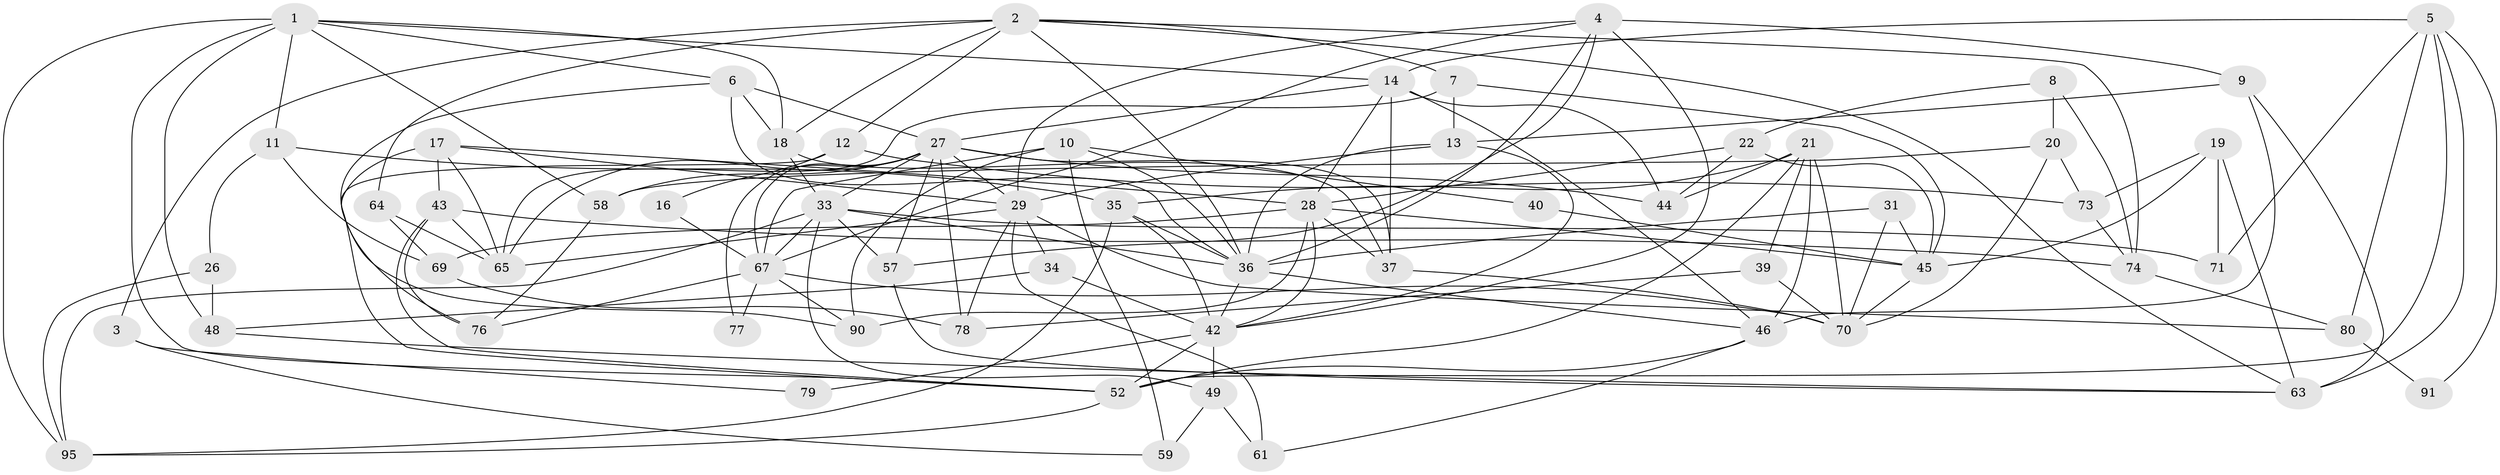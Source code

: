 // original degree distribution, {6: 0.0707070707070707, 7: 0.06060606060606061, 3: 0.3434343434343434, 5: 0.10101010101010101, 4: 0.32323232323232326, 2: 0.08080808080808081, 8: 0.020202020202020204}
// Generated by graph-tools (version 1.1) at 2025/11/02/27/25 16:11:17]
// undirected, 62 vertices, 154 edges
graph export_dot {
graph [start="1"]
  node [color=gray90,style=filled];
  1 [super="+93"];
  2 [super="+55"];
  3;
  4 [super="+54"];
  5 [super="+72"];
  6 [super="+68"];
  7;
  8;
  9 [super="+25"];
  10 [super="+15"];
  11 [super="+24"];
  12 [super="+53"];
  13 [super="+62"];
  14 [super="+47"];
  16;
  17 [super="+87"];
  18 [super="+83"];
  19;
  20 [super="+38"];
  21;
  22 [super="+23"];
  26 [super="+32"];
  27 [super="+56"];
  28 [super="+30"];
  29 [super="+75"];
  31;
  33 [super="+85"];
  34;
  35 [super="+60"];
  36 [super="+41"];
  37 [super="+88"];
  39;
  40;
  42 [super="+81"];
  43;
  44 [super="+96"];
  45 [super="+50"];
  46 [super="+51"];
  48 [super="+92"];
  49;
  52 [super="+86"];
  57;
  58 [super="+98"];
  59;
  61;
  63 [super="+66"];
  64;
  65 [super="+84"];
  67 [super="+94"];
  69;
  70 [super="+82"];
  71;
  73 [super="+99"];
  74 [super="+89"];
  76 [super="+97"];
  77;
  78;
  79;
  80;
  90;
  91;
  95;
  1 -- 95;
  1 -- 48;
  1 -- 58;
  1 -- 18;
  1 -- 52;
  1 -- 6;
  1 -- 14;
  1 -- 11;
  2 -- 7;
  2 -- 3;
  2 -- 64;
  2 -- 74;
  2 -- 12;
  2 -- 18;
  2 -- 36;
  2 -- 63;
  3 -- 59;
  3 -- 79;
  4 -- 29;
  4 -- 57;
  4 -- 67;
  4 -- 42;
  4 -- 9;
  4 -- 36;
  5 -- 71;
  5 -- 80;
  5 -- 52;
  5 -- 91;
  5 -- 14;
  5 -- 63 [weight=2];
  6 -- 90;
  6 -- 27;
  6 -- 18;
  6 -- 36;
  7 -- 13;
  7 -- 65;
  7 -- 45;
  8 -- 22;
  8 -- 20;
  8 -- 74;
  9 -- 13;
  9 -- 46;
  9 -- 63;
  10 -- 40;
  10 -- 67;
  10 -- 59;
  10 -- 90;
  10 -- 36;
  11 -- 26;
  11 -- 69;
  11 -- 35;
  12 -- 52;
  12 -- 16;
  12 -- 73;
  13 -- 42;
  13 -- 29;
  13 -- 36;
  14 -- 28;
  14 -- 44;
  14 -- 27;
  14 -- 46;
  14 -- 37;
  16 -- 67;
  17 -- 43;
  17 -- 29;
  17 -- 65;
  17 -- 76;
  17 -- 28;
  18 -- 33;
  18 -- 37;
  19 -- 45;
  19 -- 63;
  19 -- 71;
  19 -- 73;
  20 -- 70;
  20 -- 58;
  20 -- 73;
  21 -- 70;
  21 -- 39;
  21 -- 52;
  21 -- 44;
  21 -- 46;
  21 -- 35;
  22 -- 44 [weight=2];
  22 -- 45;
  22 -- 28;
  26 -- 48 [weight=2];
  26 -- 95;
  27 -- 37 [weight=2];
  27 -- 77;
  27 -- 78;
  27 -- 44;
  27 -- 33;
  27 -- 67;
  27 -- 57;
  27 -- 29;
  27 -- 65;
  27 -- 58;
  28 -- 42;
  28 -- 90;
  28 -- 37;
  28 -- 69;
  28 -- 45;
  29 -- 80;
  29 -- 65;
  29 -- 34;
  29 -- 61;
  29 -- 78;
  31 -- 36;
  31 -- 45;
  31 -- 70;
  33 -- 57;
  33 -- 49;
  33 -- 95;
  33 -- 36 [weight=2];
  33 -- 71;
  33 -- 67;
  34 -- 42;
  34 -- 48;
  35 -- 95;
  35 -- 42;
  35 -- 36;
  36 -- 42;
  36 -- 46;
  37 -- 70;
  39 -- 78;
  39 -- 70;
  40 -- 45;
  42 -- 49;
  42 -- 79;
  42 -- 52;
  43 -- 52;
  43 -- 65;
  43 -- 74;
  43 -- 76;
  45 -- 70;
  46 -- 61;
  46 -- 52;
  48 -- 63;
  49 -- 59;
  49 -- 61;
  52 -- 95;
  57 -- 63;
  58 -- 76;
  64 -- 69;
  64 -- 65;
  67 -- 90;
  67 -- 77;
  67 -- 76;
  67 -- 70;
  69 -- 78;
  73 -- 74;
  74 -- 80;
  80 -- 91;
}
